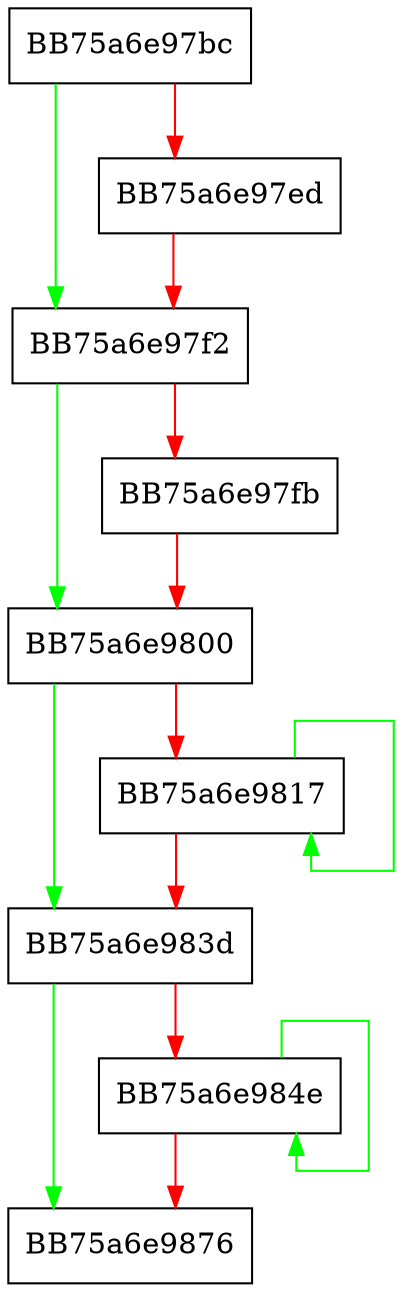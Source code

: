digraph DisableAll {
  node [shape="box"];
  graph [splines=ortho];
  BB75a6e97bc -> BB75a6e97f2 [color="green"];
  BB75a6e97bc -> BB75a6e97ed [color="red"];
  BB75a6e97ed -> BB75a6e97f2 [color="red"];
  BB75a6e97f2 -> BB75a6e9800 [color="green"];
  BB75a6e97f2 -> BB75a6e97fb [color="red"];
  BB75a6e97fb -> BB75a6e9800 [color="red"];
  BB75a6e9800 -> BB75a6e983d [color="green"];
  BB75a6e9800 -> BB75a6e9817 [color="red"];
  BB75a6e9817 -> BB75a6e9817 [color="green"];
  BB75a6e9817 -> BB75a6e983d [color="red"];
  BB75a6e983d -> BB75a6e9876 [color="green"];
  BB75a6e983d -> BB75a6e984e [color="red"];
  BB75a6e984e -> BB75a6e984e [color="green"];
  BB75a6e984e -> BB75a6e9876 [color="red"];
}